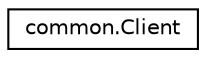 digraph "Graphical Class Hierarchy"
{
  edge [fontname="Helvetica",fontsize="10",labelfontname="Helvetica",labelfontsize="10"];
  node [fontname="Helvetica",fontsize="10",shape=record];
  rankdir="LR";
  Node0 [label="common.Client",height=0.2,width=0.4,color="black", fillcolor="white", style="filled",URL="$classcommon_1_1Client.html",tooltip="Cette classe gère une connexion à un serveur. "];
}
